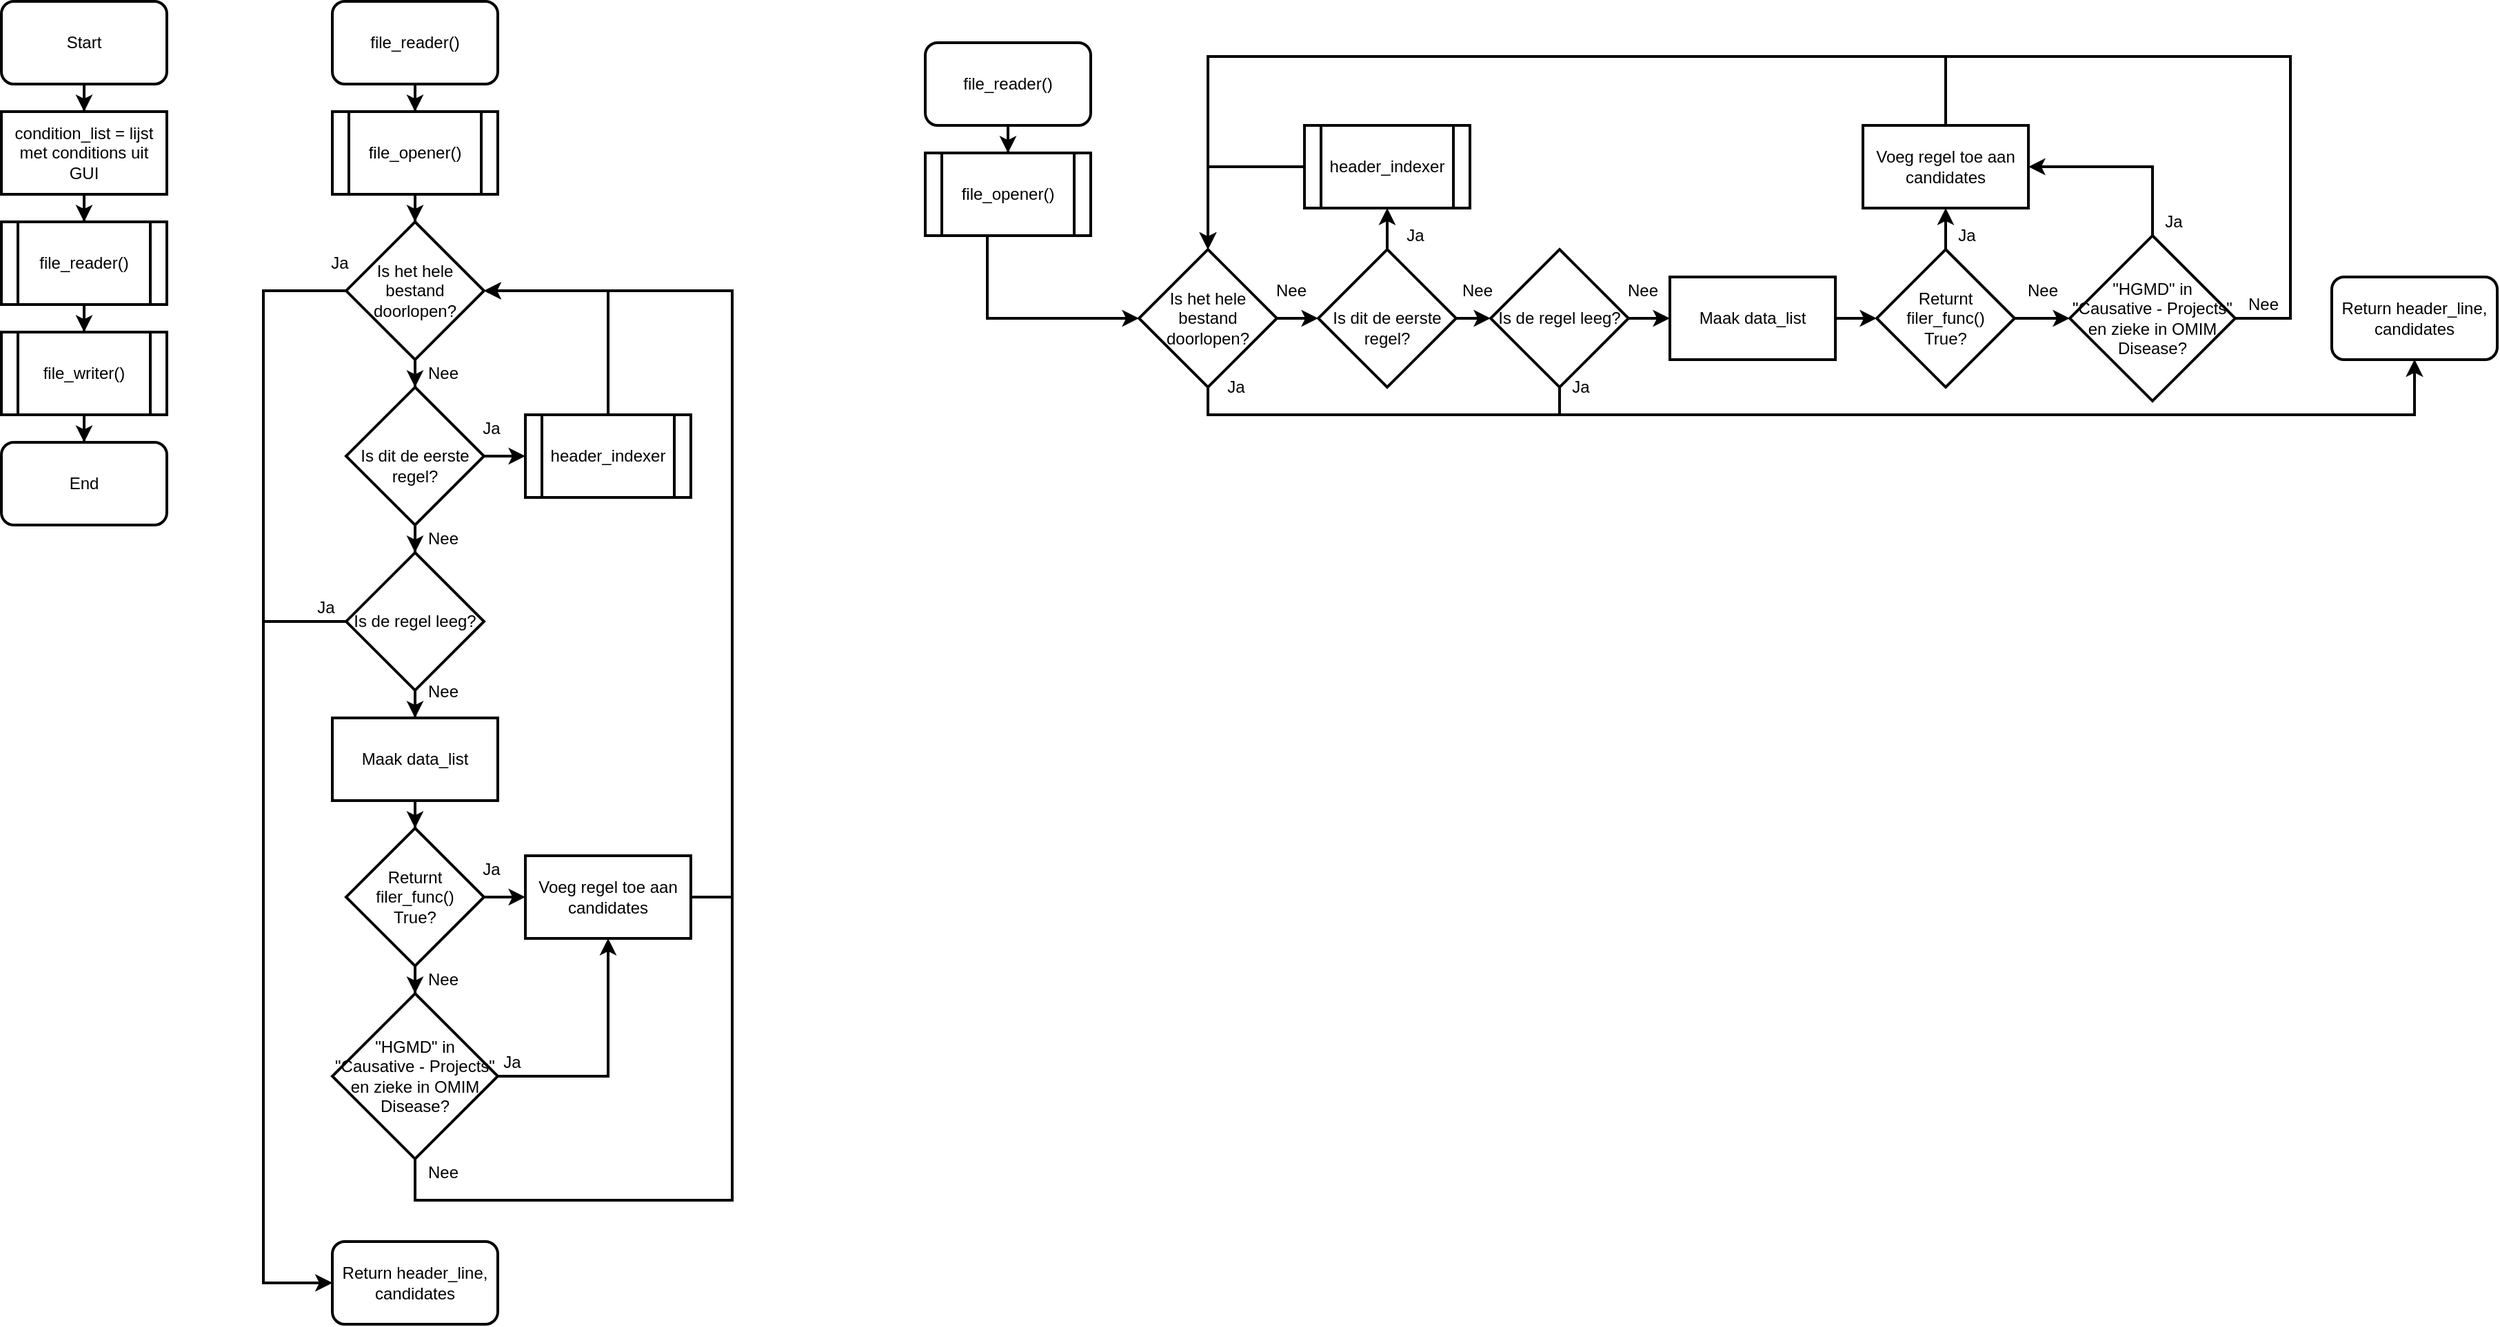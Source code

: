 <mxfile version="12.4.8" type="github">
  <diagram id="F_G_AuS6xN_t-O8j7Bn-" name="Page-1">
    <mxGraphModel dx="2191" dy="1959" grid="1" gridSize="10" guides="1" tooltips="1" connect="1" arrows="1" fold="1" page="1" pageScale="1" pageWidth="850" pageHeight="1100" math="0" shadow="0">
      <root>
        <mxCell id="0"/>
        <mxCell id="1" parent="0"/>
        <mxCell id="g-Oz7v5FMKR47fBeEUJG-6" style="edgeStyle=orthogonalEdgeStyle;rounded=0;orthogonalLoop=1;jettySize=auto;html=1;strokeWidth=2;" parent="1" source="VSYVlzSJagjg7gqFu-BW-1" target="g-Oz7v5FMKR47fBeEUJG-1" edge="1">
          <mxGeometry relative="1" as="geometry"/>
        </mxCell>
        <mxCell id="VSYVlzSJagjg7gqFu-BW-1" value="Start" style="rounded=1;whiteSpace=wrap;html=1;strokeWidth=2;" parent="1" vertex="1">
          <mxGeometry x="-820" y="-1070" width="120" height="60" as="geometry"/>
        </mxCell>
        <mxCell id="g-Oz7v5FMKR47fBeEUJG-7" style="edgeStyle=orthogonalEdgeStyle;rounded=0;orthogonalLoop=1;jettySize=auto;html=1;strokeWidth=2;" parent="1" source="g-Oz7v5FMKR47fBeEUJG-1" target="g-Oz7v5FMKR47fBeEUJG-3" edge="1">
          <mxGeometry relative="1" as="geometry"/>
        </mxCell>
        <mxCell id="g-Oz7v5FMKR47fBeEUJG-1" value="condition_list = lijst met conditions uit GUI" style="rounded=0;whiteSpace=wrap;html=1;strokeWidth=2;" parent="1" vertex="1">
          <mxGeometry x="-820" y="-990" width="120" height="60" as="geometry"/>
        </mxCell>
        <mxCell id="g-Oz7v5FMKR47fBeEUJG-8" style="edgeStyle=orthogonalEdgeStyle;rounded=0;orthogonalLoop=1;jettySize=auto;html=1;entryX=0.5;entryY=0;entryDx=0;entryDy=0;strokeWidth=2;" parent="1" source="g-Oz7v5FMKR47fBeEUJG-3" target="g-Oz7v5FMKR47fBeEUJG-4" edge="1">
          <mxGeometry relative="1" as="geometry"/>
        </mxCell>
        <mxCell id="g-Oz7v5FMKR47fBeEUJG-3" value="file_reader()" style="shape=process;whiteSpace=wrap;html=1;backgroundOutline=1;strokeWidth=2;" parent="1" vertex="1">
          <mxGeometry x="-820" y="-910" width="120" height="60" as="geometry"/>
        </mxCell>
        <mxCell id="g-Oz7v5FMKR47fBeEUJG-10" style="edgeStyle=orthogonalEdgeStyle;rounded=0;orthogonalLoop=1;jettySize=auto;html=1;strokeWidth=2;" parent="1" source="g-Oz7v5FMKR47fBeEUJG-4" target="g-Oz7v5FMKR47fBeEUJG-5" edge="1">
          <mxGeometry relative="1" as="geometry"/>
        </mxCell>
        <mxCell id="g-Oz7v5FMKR47fBeEUJG-4" value="file_writer()" style="shape=process;whiteSpace=wrap;html=1;backgroundOutline=1;strokeWidth=2;" parent="1" vertex="1">
          <mxGeometry x="-820" y="-830" width="120" height="60" as="geometry"/>
        </mxCell>
        <mxCell id="g-Oz7v5FMKR47fBeEUJG-5" value="End" style="rounded=1;whiteSpace=wrap;html=1;strokeWidth=2;" parent="1" vertex="1">
          <mxGeometry x="-820" y="-750" width="120" height="60" as="geometry"/>
        </mxCell>
        <mxCell id="g-Oz7v5FMKR47fBeEUJG-16" style="edgeStyle=orthogonalEdgeStyle;rounded=0;orthogonalLoop=1;jettySize=auto;html=1;strokeWidth=2;" parent="1" source="g-Oz7v5FMKR47fBeEUJG-11" target="g-Oz7v5FMKR47fBeEUJG-13" edge="1">
          <mxGeometry relative="1" as="geometry"/>
        </mxCell>
        <mxCell id="g-Oz7v5FMKR47fBeEUJG-11" value="file_reader()" style="rounded=1;whiteSpace=wrap;html=1;strokeWidth=2;" parent="1" vertex="1">
          <mxGeometry x="-580" y="-1070" width="120" height="60" as="geometry"/>
        </mxCell>
        <mxCell id="g-Oz7v5FMKR47fBeEUJG-17" style="edgeStyle=orthogonalEdgeStyle;rounded=0;orthogonalLoop=1;jettySize=auto;html=1;strokeWidth=2;" parent="1" source="g-Oz7v5FMKR47fBeEUJG-13" target="g-Oz7v5FMKR47fBeEUJG-15" edge="1">
          <mxGeometry relative="1" as="geometry"/>
        </mxCell>
        <mxCell id="g-Oz7v5FMKR47fBeEUJG-13" value="file_opener()" style="shape=process;whiteSpace=wrap;html=1;backgroundOutline=1;strokeWidth=2;" parent="1" vertex="1">
          <mxGeometry x="-580" y="-990" width="120" height="60" as="geometry"/>
        </mxCell>
        <mxCell id="g-Oz7v5FMKR47fBeEUJG-30" style="edgeStyle=orthogonalEdgeStyle;rounded=0;orthogonalLoop=1;jettySize=auto;html=1;entryX=0.5;entryY=0;entryDx=0;entryDy=0;strokeWidth=2;" parent="1" source="g-Oz7v5FMKR47fBeEUJG-15" target="g-Oz7v5FMKR47fBeEUJG-28" edge="1">
          <mxGeometry relative="1" as="geometry"/>
        </mxCell>
        <mxCell id="g-Oz7v5FMKR47fBeEUJG-33" style="edgeStyle=orthogonalEdgeStyle;rounded=0;orthogonalLoop=1;jettySize=auto;html=1;entryX=0;entryY=0.5;entryDx=0;entryDy=0;strokeWidth=2;" parent="1" source="g-Oz7v5FMKR47fBeEUJG-15" target="g-Oz7v5FMKR47fBeEUJG-32" edge="1">
          <mxGeometry relative="1" as="geometry">
            <Array as="points">
              <mxPoint x="-630" y="-860"/>
              <mxPoint x="-630" y="-140"/>
            </Array>
          </mxGeometry>
        </mxCell>
        <mxCell id="g-Oz7v5FMKR47fBeEUJG-15" value="Is het hele bestand doorlopen?" style="rhombus;whiteSpace=wrap;html=1;strokeWidth=2;" parent="1" vertex="1">
          <mxGeometry x="-570" y="-910" width="100" height="100" as="geometry"/>
        </mxCell>
        <mxCell id="g-Oz7v5FMKR47fBeEUJG-34" style="edgeStyle=orthogonalEdgeStyle;rounded=0;orthogonalLoop=1;jettySize=auto;html=1;entryX=0;entryY=0.5;entryDx=0;entryDy=0;strokeWidth=2;" parent="1" source="g-Oz7v5FMKR47fBeEUJG-19" target="g-Oz7v5FMKR47fBeEUJG-32" edge="1">
          <mxGeometry relative="1" as="geometry">
            <mxPoint x="-630" y="-613" as="targetPoint"/>
            <Array as="points">
              <mxPoint x="-630" y="-620"/>
              <mxPoint x="-630" y="-140"/>
            </Array>
          </mxGeometry>
        </mxCell>
        <mxCell id="g-Oz7v5FMKR47fBeEUJG-36" style="edgeStyle=orthogonalEdgeStyle;rounded=0;orthogonalLoop=1;jettySize=auto;html=1;strokeWidth=2;" parent="1" source="g-Oz7v5FMKR47fBeEUJG-19" target="g-Oz7v5FMKR47fBeEUJG-35" edge="1">
          <mxGeometry relative="1" as="geometry"/>
        </mxCell>
        <mxCell id="g-Oz7v5FMKR47fBeEUJG-19" value="Is de regel leeg?" style="rhombus;whiteSpace=wrap;html=1;strokeWidth=2;" parent="1" vertex="1">
          <mxGeometry x="-570" y="-670" width="100" height="100" as="geometry"/>
        </mxCell>
        <mxCell id="g-Oz7v5FMKR47fBeEUJG-21" value="Nee" style="text;html=1;align=center;verticalAlign=middle;resizable=0;points=[];autosize=1;strokeWidth=2;" parent="1" vertex="1">
          <mxGeometry x="-520" y="-810" width="40" height="20" as="geometry"/>
        </mxCell>
        <mxCell id="g-Oz7v5FMKR47fBeEUJG-24" style="edgeStyle=orthogonalEdgeStyle;rounded=0;orthogonalLoop=1;jettySize=auto;html=1;entryX=1;entryY=0.5;entryDx=0;entryDy=0;strokeWidth=2;" parent="1" source="g-Oz7v5FMKR47fBeEUJG-22" target="g-Oz7v5FMKR47fBeEUJG-15" edge="1">
          <mxGeometry relative="1" as="geometry">
            <Array as="points">
              <mxPoint x="-380" y="-860"/>
            </Array>
          </mxGeometry>
        </mxCell>
        <mxCell id="g-Oz7v5FMKR47fBeEUJG-22" value="header_indexer" style="shape=process;whiteSpace=wrap;html=1;backgroundOutline=1;strokeWidth=2;" parent="1" vertex="1">
          <mxGeometry x="-440" y="-770" width="120" height="60" as="geometry"/>
        </mxCell>
        <mxCell id="g-Oz7v5FMKR47fBeEUJG-25" value="Ja" style="text;html=1;align=center;verticalAlign=middle;resizable=0;points=[];autosize=1;strokeWidth=2;" parent="1" vertex="1">
          <mxGeometry x="-480" y="-770" width="30" height="20" as="geometry"/>
        </mxCell>
        <mxCell id="g-Oz7v5FMKR47fBeEUJG-26" value="Nee" style="text;html=1;align=center;verticalAlign=middle;resizable=0;points=[];autosize=1;strokeWidth=2;" parent="1" vertex="1">
          <mxGeometry x="-520" y="-690" width="40" height="20" as="geometry"/>
        </mxCell>
        <mxCell id="g-Oz7v5FMKR47fBeEUJG-29" style="edgeStyle=orthogonalEdgeStyle;rounded=0;orthogonalLoop=1;jettySize=auto;html=1;entryX=0;entryY=0.5;entryDx=0;entryDy=0;strokeWidth=2;" parent="1" source="g-Oz7v5FMKR47fBeEUJG-28" target="g-Oz7v5FMKR47fBeEUJG-22" edge="1">
          <mxGeometry relative="1" as="geometry"/>
        </mxCell>
        <mxCell id="g-Oz7v5FMKR47fBeEUJG-31" style="edgeStyle=orthogonalEdgeStyle;rounded=0;orthogonalLoop=1;jettySize=auto;html=1;strokeWidth=2;" parent="1" source="g-Oz7v5FMKR47fBeEUJG-28" target="g-Oz7v5FMKR47fBeEUJG-19" edge="1">
          <mxGeometry relative="1" as="geometry"/>
        </mxCell>
        <mxCell id="g-Oz7v5FMKR47fBeEUJG-28" value="&lt;div&gt;&lt;br&gt;&lt;/div&gt;&lt;div&gt;Is dit de eerste regel?&lt;/div&gt;" style="rhombus;whiteSpace=wrap;html=1;strokeWidth=2;" parent="1" vertex="1">
          <mxGeometry x="-570" y="-790" width="100" height="100" as="geometry"/>
        </mxCell>
        <mxCell id="g-Oz7v5FMKR47fBeEUJG-32" value="Return header_line, candidates" style="rounded=1;whiteSpace=wrap;html=1;strokeWidth=2;" parent="1" vertex="1">
          <mxGeometry x="-580" y="-170" width="120" height="60" as="geometry"/>
        </mxCell>
        <mxCell id="g-Oz7v5FMKR47fBeEUJG-39" style="edgeStyle=orthogonalEdgeStyle;rounded=0;orthogonalLoop=1;jettySize=auto;html=1;strokeWidth=2;" parent="1" source="g-Oz7v5FMKR47fBeEUJG-35" target="g-Oz7v5FMKR47fBeEUJG-38" edge="1">
          <mxGeometry relative="1" as="geometry"/>
        </mxCell>
        <mxCell id="g-Oz7v5FMKR47fBeEUJG-35" value="Maak data_list" style="rounded=0;whiteSpace=wrap;html=1;strokeWidth=2;" parent="1" vertex="1">
          <mxGeometry x="-580" y="-550" width="120" height="60" as="geometry"/>
        </mxCell>
        <mxCell id="g-Oz7v5FMKR47fBeEUJG-42" style="edgeStyle=orthogonalEdgeStyle;rounded=0;orthogonalLoop=1;jettySize=auto;html=1;strokeWidth=2;" parent="1" source="g-Oz7v5FMKR47fBeEUJG-38" target="g-Oz7v5FMKR47fBeEUJG-40" edge="1">
          <mxGeometry relative="1" as="geometry"/>
        </mxCell>
        <mxCell id="g-Oz7v5FMKR47fBeEUJG-47" style="edgeStyle=orthogonalEdgeStyle;rounded=0;orthogonalLoop=1;jettySize=auto;html=1;entryX=0.5;entryY=0;entryDx=0;entryDy=0;strokeWidth=2;" parent="1" source="g-Oz7v5FMKR47fBeEUJG-38" target="g-Oz7v5FMKR47fBeEUJG-46" edge="1">
          <mxGeometry relative="1" as="geometry"/>
        </mxCell>
        <mxCell id="g-Oz7v5FMKR47fBeEUJG-38" value="&lt;div&gt;Returnt filer_func() &lt;br&gt;&lt;/div&gt;&lt;div&gt;True?&lt;/div&gt;" style="rhombus;whiteSpace=wrap;html=1;strokeWidth=2;" parent="1" vertex="1">
          <mxGeometry x="-570" y="-470" width="100" height="100" as="geometry"/>
        </mxCell>
        <mxCell id="g-Oz7v5FMKR47fBeEUJG-51" style="edgeStyle=orthogonalEdgeStyle;rounded=0;orthogonalLoop=1;jettySize=auto;html=1;entryX=1;entryY=0.5;entryDx=0;entryDy=0;strokeWidth=2;" parent="1" source="g-Oz7v5FMKR47fBeEUJG-40" target="g-Oz7v5FMKR47fBeEUJG-15" edge="1">
          <mxGeometry relative="1" as="geometry">
            <Array as="points">
              <mxPoint x="-290" y="-420"/>
              <mxPoint x="-290" y="-860"/>
            </Array>
          </mxGeometry>
        </mxCell>
        <mxCell id="g-Oz7v5FMKR47fBeEUJG-40" value="Voeg regel toe aan candidates" style="rounded=0;whiteSpace=wrap;html=1;strokeWidth=2;" parent="1" vertex="1">
          <mxGeometry x="-440" y="-450" width="120" height="60" as="geometry"/>
        </mxCell>
        <mxCell id="g-Oz7v5FMKR47fBeEUJG-43" value="Nee" style="text;html=1;align=center;verticalAlign=middle;resizable=0;points=[];autosize=1;strokeWidth=2;" parent="1" vertex="1">
          <mxGeometry x="-520" y="-579" width="40" height="20" as="geometry"/>
        </mxCell>
        <mxCell id="g-Oz7v5FMKR47fBeEUJG-44" value="Ja" style="text;html=1;align=center;verticalAlign=middle;resizable=0;points=[];autosize=1;strokeWidth=2;" parent="1" vertex="1">
          <mxGeometry x="-600" y="-640" width="30" height="20" as="geometry"/>
        </mxCell>
        <mxCell id="g-Oz7v5FMKR47fBeEUJG-45" value="Ja" style="text;html=1;align=center;verticalAlign=middle;resizable=0;points=[];autosize=1;strokeWidth=2;" parent="1" vertex="1">
          <mxGeometry x="-480" y="-450" width="30" height="20" as="geometry"/>
        </mxCell>
        <mxCell id="g-Oz7v5FMKR47fBeEUJG-48" style="edgeStyle=orthogonalEdgeStyle;rounded=0;orthogonalLoop=1;jettySize=auto;html=1;entryX=0.5;entryY=1;entryDx=0;entryDy=0;strokeWidth=2;" parent="1" source="g-Oz7v5FMKR47fBeEUJG-46" target="g-Oz7v5FMKR47fBeEUJG-40" edge="1">
          <mxGeometry relative="1" as="geometry"/>
        </mxCell>
        <mxCell id="g-Oz7v5FMKR47fBeEUJG-53" style="edgeStyle=orthogonalEdgeStyle;rounded=0;orthogonalLoop=1;jettySize=auto;html=1;entryX=1;entryY=0.5;entryDx=0;entryDy=0;strokeWidth=2;" parent="1" source="g-Oz7v5FMKR47fBeEUJG-46" target="g-Oz7v5FMKR47fBeEUJG-15" edge="1">
          <mxGeometry relative="1" as="geometry">
            <Array as="points">
              <mxPoint x="-520" y="-200"/>
              <mxPoint x="-290" y="-200"/>
              <mxPoint x="-290" y="-860"/>
            </Array>
          </mxGeometry>
        </mxCell>
        <mxCell id="g-Oz7v5FMKR47fBeEUJG-46" value="&lt;div&gt;&quot;HGMD&quot; in&lt;br&gt;&lt;/div&gt;&lt;div&gt;&quot;Causative - Projects&quot; en zieke in OMIM &lt;br&gt;&lt;/div&gt;&lt;div&gt;Disease?&lt;/div&gt;" style="rhombus;whiteSpace=wrap;html=1;strokeWidth=2;" parent="1" vertex="1">
          <mxGeometry x="-580" y="-350" width="120" height="120" as="geometry"/>
        </mxCell>
        <mxCell id="g-Oz7v5FMKR47fBeEUJG-49" value="Ja" style="text;html=1;align=center;verticalAlign=middle;resizable=0;points=[];autosize=1;strokeWidth=2;" parent="1" vertex="1">
          <mxGeometry x="-465" y="-310" width="30" height="20" as="geometry"/>
        </mxCell>
        <mxCell id="g-Oz7v5FMKR47fBeEUJG-50" value="Nee" style="text;html=1;align=center;verticalAlign=middle;resizable=0;points=[];autosize=1;strokeWidth=2;" parent="1" vertex="1">
          <mxGeometry x="-520" y="-370" width="40" height="20" as="geometry"/>
        </mxCell>
        <mxCell id="g-Oz7v5FMKR47fBeEUJG-52" value="Nee" style="text;html=1;align=center;verticalAlign=middle;resizable=0;points=[];autosize=1;strokeWidth=2;" parent="1" vertex="1">
          <mxGeometry x="-520" y="-230" width="40" height="20" as="geometry"/>
        </mxCell>
        <mxCell id="g-Oz7v5FMKR47fBeEUJG-54" value="Ja" style="text;html=1;align=center;verticalAlign=middle;resizable=0;points=[];autosize=1;strokeWidth=2;" parent="1" vertex="1">
          <mxGeometry x="-590" y="-890" width="30" height="20" as="geometry"/>
        </mxCell>
        <mxCell id="AMgGO3tBk8mOgUbK9lUR-1" style="edgeStyle=orthogonalEdgeStyle;rounded=0;orthogonalLoop=1;jettySize=auto;html=1;strokeWidth=2;" edge="1" parent="1" source="AMgGO3tBk8mOgUbK9lUR-2" target="AMgGO3tBk8mOgUbK9lUR-4">
          <mxGeometry relative="1" as="geometry"/>
        </mxCell>
        <mxCell id="AMgGO3tBk8mOgUbK9lUR-2" value="file_reader()" style="rounded=1;whiteSpace=wrap;html=1;strokeWidth=2;" vertex="1" parent="1">
          <mxGeometry x="-150" y="-1040" width="120" height="60" as="geometry"/>
        </mxCell>
        <mxCell id="AMgGO3tBk8mOgUbK9lUR-3" style="edgeStyle=orthogonalEdgeStyle;rounded=0;orthogonalLoop=1;jettySize=auto;html=1;strokeWidth=2;" edge="1" parent="1" source="AMgGO3tBk8mOgUbK9lUR-4" target="AMgGO3tBk8mOgUbK9lUR-7">
          <mxGeometry relative="1" as="geometry">
            <Array as="points">
              <mxPoint x="-105" y="-840"/>
            </Array>
          </mxGeometry>
        </mxCell>
        <mxCell id="AMgGO3tBk8mOgUbK9lUR-4" value="file_opener()" style="shape=process;whiteSpace=wrap;html=1;backgroundOutline=1;strokeWidth=2;" vertex="1" parent="1">
          <mxGeometry x="-150" y="-960" width="120" height="60" as="geometry"/>
        </mxCell>
        <mxCell id="AMgGO3tBk8mOgUbK9lUR-48" style="edgeStyle=orthogonalEdgeStyle;rounded=0;orthogonalLoop=1;jettySize=auto;html=1;entryX=0.5;entryY=1;entryDx=0;entryDy=0;strokeWidth=2;" edge="1" parent="1" source="AMgGO3tBk8mOgUbK9lUR-7" target="AMgGO3tBk8mOgUbK9lUR-19">
          <mxGeometry relative="1" as="geometry">
            <Array as="points">
              <mxPoint x="55" y="-770"/>
              <mxPoint x="930" y="-770"/>
            </Array>
          </mxGeometry>
        </mxCell>
        <mxCell id="AMgGO3tBk8mOgUbK9lUR-52" style="edgeStyle=orthogonalEdgeStyle;rounded=0;orthogonalLoop=1;jettySize=auto;html=1;entryX=0;entryY=0.5;entryDx=0;entryDy=0;strokeWidth=2;" edge="1" parent="1" source="AMgGO3tBk8mOgUbK9lUR-7" target="AMgGO3tBk8mOgUbK9lUR-18">
          <mxGeometry relative="1" as="geometry"/>
        </mxCell>
        <mxCell id="AMgGO3tBk8mOgUbK9lUR-7" value="Is het hele bestand doorlopen?" style="rhombus;whiteSpace=wrap;html=1;strokeWidth=2;" vertex="1" parent="1">
          <mxGeometry x="5" y="-890" width="100" height="100" as="geometry"/>
        </mxCell>
        <mxCell id="AMgGO3tBk8mOgUbK9lUR-42" style="edgeStyle=orthogonalEdgeStyle;rounded=0;orthogonalLoop=1;jettySize=auto;html=1;entryX=0;entryY=0.5;entryDx=0;entryDy=0;strokeWidth=2;" edge="1" parent="1" source="AMgGO3tBk8mOgUbK9lUR-10" target="AMgGO3tBk8mOgUbK9lUR-21">
          <mxGeometry relative="1" as="geometry"/>
        </mxCell>
        <mxCell id="AMgGO3tBk8mOgUbK9lUR-54" style="edgeStyle=orthogonalEdgeStyle;rounded=0;orthogonalLoop=1;jettySize=auto;html=1;entryX=0.5;entryY=1;entryDx=0;entryDy=0;strokeWidth=2;" edge="1" parent="1" source="AMgGO3tBk8mOgUbK9lUR-10" target="AMgGO3tBk8mOgUbK9lUR-19">
          <mxGeometry relative="1" as="geometry">
            <Array as="points">
              <mxPoint x="310" y="-770"/>
              <mxPoint x="930" y="-770"/>
            </Array>
          </mxGeometry>
        </mxCell>
        <mxCell id="AMgGO3tBk8mOgUbK9lUR-10" value="Is de regel leeg?" style="rhombus;whiteSpace=wrap;html=1;strokeWidth=2;" vertex="1" parent="1">
          <mxGeometry x="260" y="-890" width="100" height="100" as="geometry"/>
        </mxCell>
        <mxCell id="AMgGO3tBk8mOgUbK9lUR-11" value="Nee" style="text;html=1;align=center;verticalAlign=middle;resizable=0;points=[];autosize=1;strokeWidth=2;" vertex="1" parent="1">
          <mxGeometry x="95" y="-870" width="40" height="20" as="geometry"/>
        </mxCell>
        <mxCell id="AMgGO3tBk8mOgUbK9lUR-50" value="Nee" style="text;html=1;align=center;verticalAlign=middle;resizable=0;points=[];autosize=1;strokeWidth=2;" vertex="1" parent="1">
          <mxGeometry x="800" y="-860" width="40" height="20" as="geometry"/>
        </mxCell>
        <mxCell id="AMgGO3tBk8mOgUbK9lUR-39" style="edgeStyle=orthogonalEdgeStyle;rounded=0;orthogonalLoop=1;jettySize=auto;html=1;strokeWidth=2;" edge="1" parent="1" source="AMgGO3tBk8mOgUbK9lUR-13" target="AMgGO3tBk8mOgUbK9lUR-7">
          <mxGeometry relative="1" as="geometry"/>
        </mxCell>
        <mxCell id="AMgGO3tBk8mOgUbK9lUR-13" value="header_indexer" style="shape=process;whiteSpace=wrap;html=1;backgroundOutline=1;strokeWidth=2;" vertex="1" parent="1">
          <mxGeometry x="125" y="-980" width="120" height="60" as="geometry"/>
        </mxCell>
        <mxCell id="AMgGO3tBk8mOgUbK9lUR-14" value="Ja" style="text;html=1;align=center;verticalAlign=middle;resizable=0;points=[];autosize=1;strokeWidth=2;" vertex="1" parent="1">
          <mxGeometry x="190" y="-910" width="30" height="20" as="geometry"/>
        </mxCell>
        <mxCell id="AMgGO3tBk8mOgUbK9lUR-38" style="edgeStyle=orthogonalEdgeStyle;rounded=0;orthogonalLoop=1;jettySize=auto;html=1;strokeWidth=2;" edge="1" parent="1" source="AMgGO3tBk8mOgUbK9lUR-18" target="AMgGO3tBk8mOgUbK9lUR-13">
          <mxGeometry relative="1" as="geometry"/>
        </mxCell>
        <mxCell id="AMgGO3tBk8mOgUbK9lUR-41" style="edgeStyle=orthogonalEdgeStyle;rounded=0;orthogonalLoop=1;jettySize=auto;html=1;strokeWidth=2;" edge="1" parent="1" source="AMgGO3tBk8mOgUbK9lUR-18" target="AMgGO3tBk8mOgUbK9lUR-10">
          <mxGeometry relative="1" as="geometry"/>
        </mxCell>
        <mxCell id="AMgGO3tBk8mOgUbK9lUR-18" value="&lt;div&gt;&lt;br&gt;&lt;/div&gt;&lt;div&gt;Is dit de eerste regel?&lt;/div&gt;" style="rhombus;whiteSpace=wrap;html=1;strokeWidth=2;" vertex="1" parent="1">
          <mxGeometry x="135" y="-890" width="100" height="100" as="geometry"/>
        </mxCell>
        <mxCell id="AMgGO3tBk8mOgUbK9lUR-19" value="Return header_line, candidates" style="rounded=1;whiteSpace=wrap;html=1;strokeWidth=2;" vertex="1" parent="1">
          <mxGeometry x="870" y="-870" width="120" height="60" as="geometry"/>
        </mxCell>
        <mxCell id="AMgGO3tBk8mOgUbK9lUR-43" style="edgeStyle=orthogonalEdgeStyle;rounded=0;orthogonalLoop=1;jettySize=auto;html=1;entryX=0;entryY=0.5;entryDx=0;entryDy=0;strokeWidth=2;" edge="1" parent="1" source="AMgGO3tBk8mOgUbK9lUR-21" target="AMgGO3tBk8mOgUbK9lUR-24">
          <mxGeometry relative="1" as="geometry"/>
        </mxCell>
        <mxCell id="AMgGO3tBk8mOgUbK9lUR-21" value="Maak data_list" style="rounded=0;whiteSpace=wrap;html=1;strokeWidth=2;" vertex="1" parent="1">
          <mxGeometry x="390" y="-870" width="120" height="60" as="geometry"/>
        </mxCell>
        <mxCell id="AMgGO3tBk8mOgUbK9lUR-44" style="edgeStyle=orthogonalEdgeStyle;rounded=0;orthogonalLoop=1;jettySize=auto;html=1;entryX=0;entryY=0.5;entryDx=0;entryDy=0;strokeWidth=2;" edge="1" parent="1" source="AMgGO3tBk8mOgUbK9lUR-24" target="AMgGO3tBk8mOgUbK9lUR-32">
          <mxGeometry relative="1" as="geometry"/>
        </mxCell>
        <mxCell id="AMgGO3tBk8mOgUbK9lUR-45" style="edgeStyle=orthogonalEdgeStyle;rounded=0;orthogonalLoop=1;jettySize=auto;html=1;entryX=0.5;entryY=1;entryDx=0;entryDy=0;strokeWidth=2;" edge="1" parent="1" source="AMgGO3tBk8mOgUbK9lUR-24" target="AMgGO3tBk8mOgUbK9lUR-26">
          <mxGeometry relative="1" as="geometry"/>
        </mxCell>
        <mxCell id="AMgGO3tBk8mOgUbK9lUR-24" value="&lt;div&gt;Returnt filer_func() &lt;br&gt;&lt;/div&gt;&lt;div&gt;True?&lt;/div&gt;" style="rhombus;whiteSpace=wrap;html=1;strokeWidth=2;" vertex="1" parent="1">
          <mxGeometry x="540" y="-890" width="100" height="100" as="geometry"/>
        </mxCell>
        <mxCell id="AMgGO3tBk8mOgUbK9lUR-57" style="edgeStyle=orthogonalEdgeStyle;rounded=0;orthogonalLoop=1;jettySize=auto;html=1;entryX=0.5;entryY=0;entryDx=0;entryDy=0;strokeWidth=2;" edge="1" parent="1" source="AMgGO3tBk8mOgUbK9lUR-26" target="AMgGO3tBk8mOgUbK9lUR-7">
          <mxGeometry relative="1" as="geometry">
            <Array as="points">
              <mxPoint x="590" y="-1030"/>
              <mxPoint x="55" y="-1030"/>
            </Array>
          </mxGeometry>
        </mxCell>
        <mxCell id="AMgGO3tBk8mOgUbK9lUR-26" value="Voeg regel toe aan candidates" style="rounded=0;whiteSpace=wrap;html=1;strokeWidth=2;" vertex="1" parent="1">
          <mxGeometry x="530" y="-980" width="120" height="60" as="geometry"/>
        </mxCell>
        <mxCell id="AMgGO3tBk8mOgUbK9lUR-27" value="Nee" style="text;html=1;align=center;verticalAlign=middle;resizable=0;points=[];autosize=1;strokeWidth=2;" vertex="1" parent="1">
          <mxGeometry x="640" y="-870" width="40" height="20" as="geometry"/>
        </mxCell>
        <mxCell id="AMgGO3tBk8mOgUbK9lUR-28" value="Ja" style="text;html=1;align=center;verticalAlign=middle;resizable=0;points=[];autosize=1;strokeWidth=2;" vertex="1" parent="1">
          <mxGeometry x="590" y="-910" width="30" height="20" as="geometry"/>
        </mxCell>
        <mxCell id="AMgGO3tBk8mOgUbK9lUR-55" style="edgeStyle=orthogonalEdgeStyle;rounded=0;orthogonalLoop=1;jettySize=auto;html=1;entryX=1;entryY=0.5;entryDx=0;entryDy=0;strokeWidth=2;" edge="1" parent="1" source="AMgGO3tBk8mOgUbK9lUR-32" target="AMgGO3tBk8mOgUbK9lUR-26">
          <mxGeometry relative="1" as="geometry">
            <Array as="points">
              <mxPoint x="740" y="-950"/>
            </Array>
          </mxGeometry>
        </mxCell>
        <mxCell id="AMgGO3tBk8mOgUbK9lUR-56" style="edgeStyle=orthogonalEdgeStyle;rounded=0;orthogonalLoop=1;jettySize=auto;html=1;entryX=0.5;entryY=0;entryDx=0;entryDy=0;strokeWidth=2;" edge="1" parent="1" source="AMgGO3tBk8mOgUbK9lUR-32" target="AMgGO3tBk8mOgUbK9lUR-7">
          <mxGeometry relative="1" as="geometry">
            <Array as="points">
              <mxPoint x="840" y="-840"/>
              <mxPoint x="840" y="-1030"/>
              <mxPoint x="55" y="-1030"/>
            </Array>
          </mxGeometry>
        </mxCell>
        <mxCell id="AMgGO3tBk8mOgUbK9lUR-32" value="&lt;div&gt;&quot;HGMD&quot; in&lt;br&gt;&lt;/div&gt;&lt;div&gt;&quot;Causative - Projects&quot; en zieke in OMIM &lt;br&gt;&lt;/div&gt;&lt;div&gt;Disease?&lt;/div&gt;" style="rhombus;whiteSpace=wrap;html=1;strokeWidth=2;" vertex="1" parent="1">
          <mxGeometry x="680" y="-900" width="120" height="120" as="geometry"/>
        </mxCell>
        <mxCell id="AMgGO3tBk8mOgUbK9lUR-33" value="Ja" style="text;html=1;align=center;verticalAlign=middle;resizable=0;points=[];autosize=1;strokeWidth=2;" vertex="1" parent="1">
          <mxGeometry x="740" y="-920" width="30" height="20" as="geometry"/>
        </mxCell>
        <mxCell id="AMgGO3tBk8mOgUbK9lUR-34" value="Nee" style="text;html=1;align=center;verticalAlign=middle;resizable=0;points=[];autosize=1;strokeWidth=2;" vertex="1" parent="1">
          <mxGeometry x="230" y="-870" width="40" height="20" as="geometry"/>
        </mxCell>
        <mxCell id="AMgGO3tBk8mOgUbK9lUR-35" value="Nee" style="text;html=1;align=center;verticalAlign=middle;resizable=0;points=[];autosize=1;strokeWidth=2;" vertex="1" parent="1">
          <mxGeometry x="350" y="-870" width="40" height="20" as="geometry"/>
        </mxCell>
        <mxCell id="AMgGO3tBk8mOgUbK9lUR-36" value="Ja" style="text;html=1;align=center;verticalAlign=middle;resizable=0;points=[];autosize=1;strokeWidth=2;" vertex="1" parent="1">
          <mxGeometry x="60" y="-800" width="30" height="20" as="geometry"/>
        </mxCell>
        <mxCell id="AMgGO3tBk8mOgUbK9lUR-29" value="Ja" style="text;html=1;align=center;verticalAlign=middle;resizable=0;points=[];autosize=1;strokeWidth=2;" vertex="1" parent="1">
          <mxGeometry x="310" y="-800" width="30" height="20" as="geometry"/>
        </mxCell>
      </root>
    </mxGraphModel>
  </diagram>
</mxfile>
